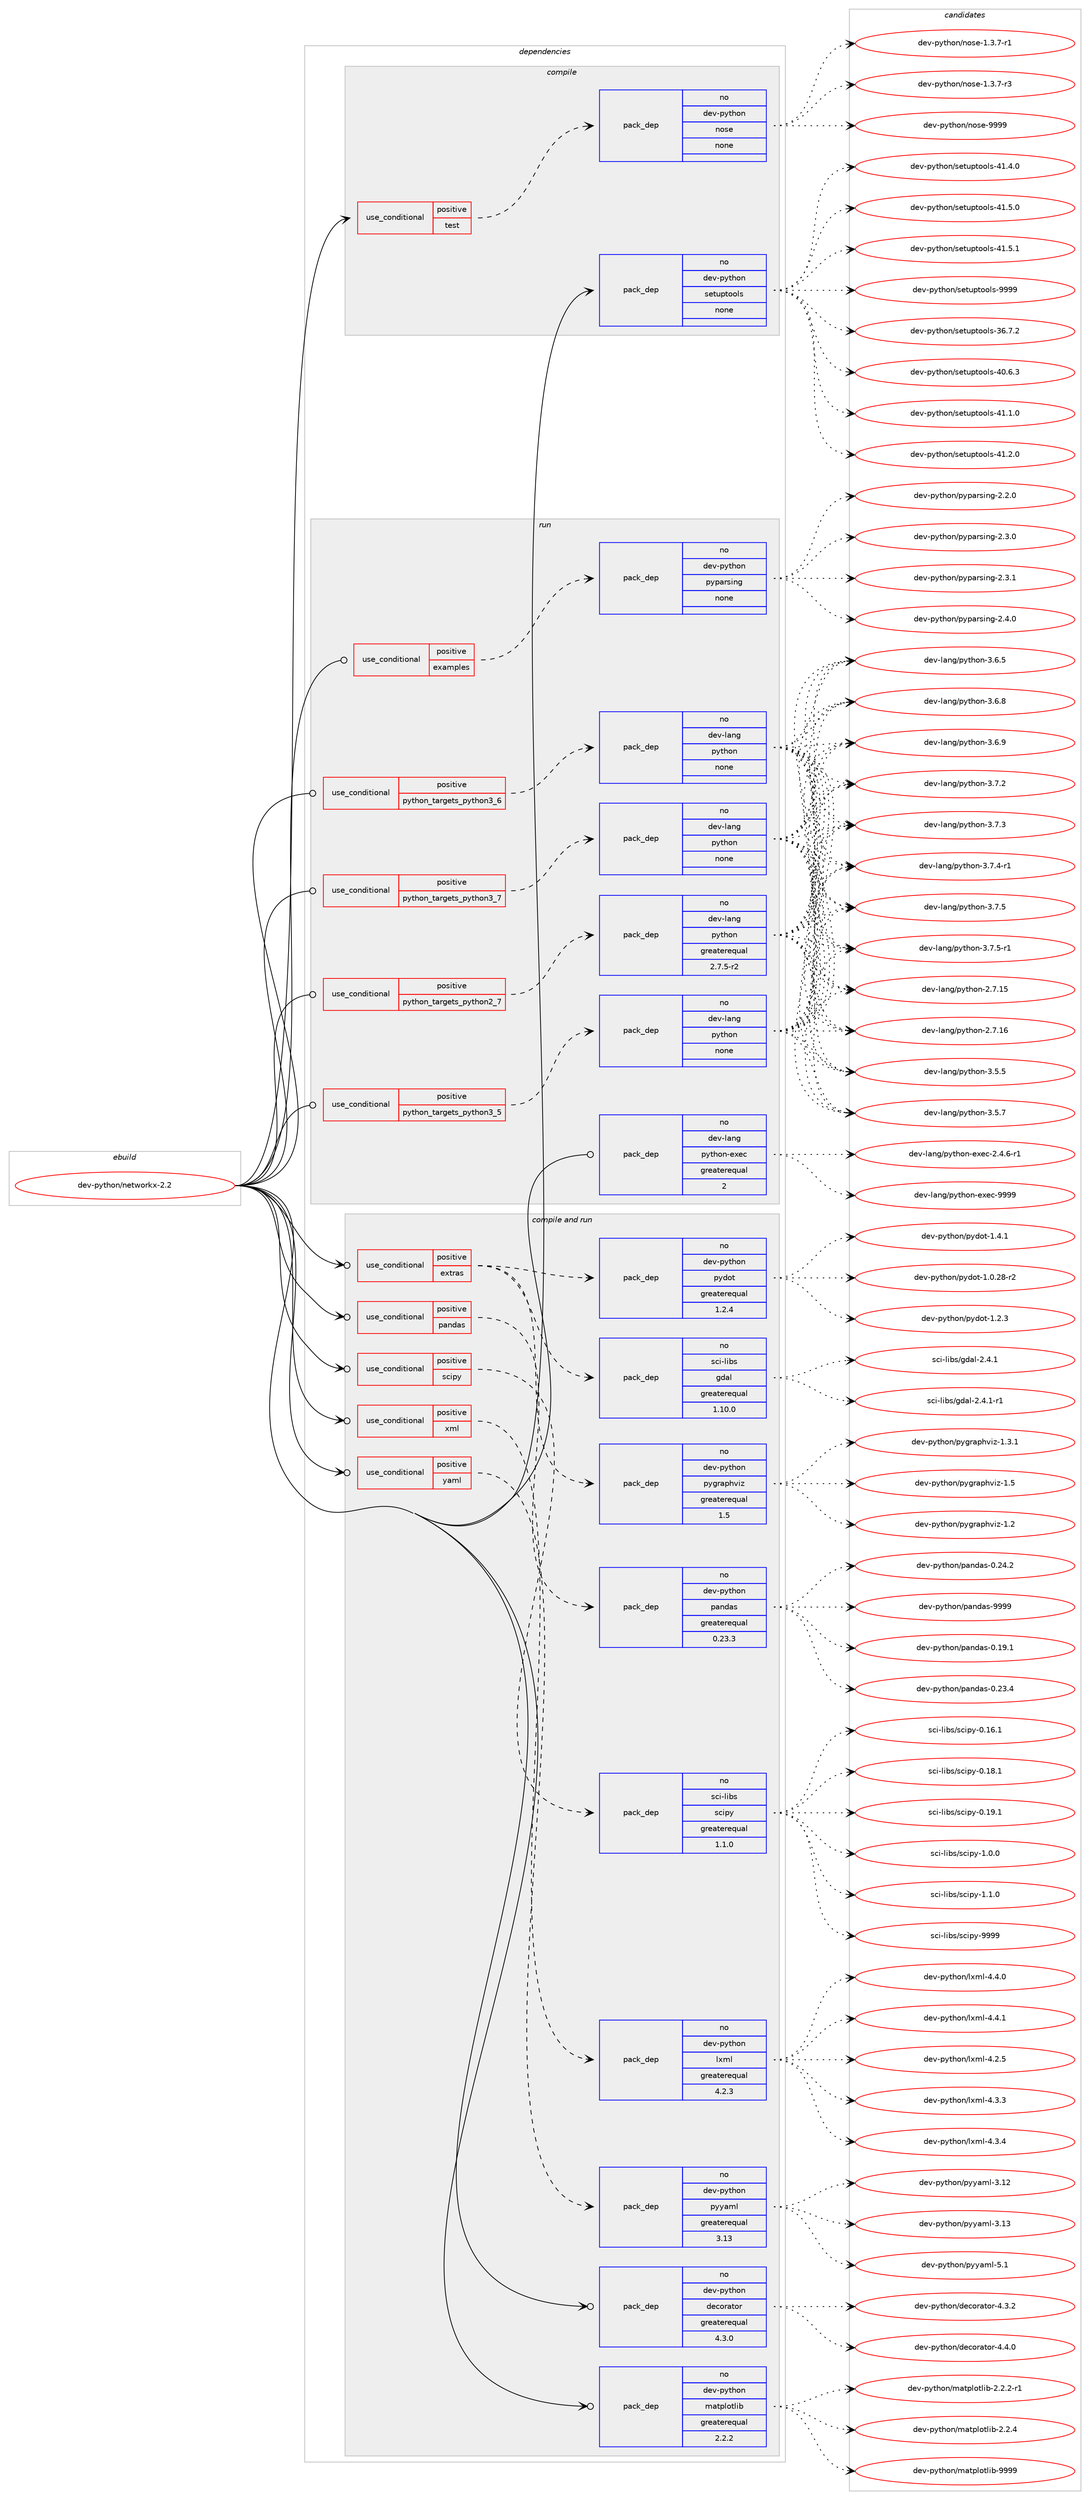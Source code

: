 digraph prolog {

# *************
# Graph options
# *************

newrank=true;
concentrate=true;
compound=true;
graph [rankdir=LR,fontname=Helvetica,fontsize=10,ranksep=1.5];#, ranksep=2.5, nodesep=0.2];
edge  [arrowhead=vee];
node  [fontname=Helvetica,fontsize=10];

# **********
# The ebuild
# **********

subgraph cluster_leftcol {
color=gray;
rank=same;
label=<<i>ebuild</i>>;
id [label="dev-python/networkx-2.2", color=red, width=4, href="../dev-python/networkx-2.2.svg"];
}

# ****************
# The dependencies
# ****************

subgraph cluster_midcol {
color=gray;
label=<<i>dependencies</i>>;
subgraph cluster_compile {
fillcolor="#eeeeee";
style=filled;
label=<<i>compile</i>>;
subgraph cond143109 {
dependency616480 [label=<<TABLE BORDER="0" CELLBORDER="1" CELLSPACING="0" CELLPADDING="4"><TR><TD ROWSPAN="3" CELLPADDING="10">use_conditional</TD></TR><TR><TD>positive</TD></TR><TR><TD>test</TD></TR></TABLE>>, shape=none, color=red];
subgraph pack461566 {
dependency616481 [label=<<TABLE BORDER="0" CELLBORDER="1" CELLSPACING="0" CELLPADDING="4" WIDTH="220"><TR><TD ROWSPAN="6" CELLPADDING="30">pack_dep</TD></TR><TR><TD WIDTH="110">no</TD></TR><TR><TD>dev-python</TD></TR><TR><TD>nose</TD></TR><TR><TD>none</TD></TR><TR><TD></TD></TR></TABLE>>, shape=none, color=blue];
}
dependency616480:e -> dependency616481:w [weight=20,style="dashed",arrowhead="vee"];
}
id:e -> dependency616480:w [weight=20,style="solid",arrowhead="vee"];
subgraph pack461567 {
dependency616482 [label=<<TABLE BORDER="0" CELLBORDER="1" CELLSPACING="0" CELLPADDING="4" WIDTH="220"><TR><TD ROWSPAN="6" CELLPADDING="30">pack_dep</TD></TR><TR><TD WIDTH="110">no</TD></TR><TR><TD>dev-python</TD></TR><TR><TD>setuptools</TD></TR><TR><TD>none</TD></TR><TR><TD></TD></TR></TABLE>>, shape=none, color=blue];
}
id:e -> dependency616482:w [weight=20,style="solid",arrowhead="vee"];
}
subgraph cluster_compileandrun {
fillcolor="#eeeeee";
style=filled;
label=<<i>compile and run</i>>;
subgraph cond143110 {
dependency616483 [label=<<TABLE BORDER="0" CELLBORDER="1" CELLSPACING="0" CELLPADDING="4"><TR><TD ROWSPAN="3" CELLPADDING="10">use_conditional</TD></TR><TR><TD>positive</TD></TR><TR><TD>extras</TD></TR></TABLE>>, shape=none, color=red];
subgraph pack461568 {
dependency616484 [label=<<TABLE BORDER="0" CELLBORDER="1" CELLSPACING="0" CELLPADDING="4" WIDTH="220"><TR><TD ROWSPAN="6" CELLPADDING="30">pack_dep</TD></TR><TR><TD WIDTH="110">no</TD></TR><TR><TD>dev-python</TD></TR><TR><TD>pydot</TD></TR><TR><TD>greaterequal</TD></TR><TR><TD>1.2.4</TD></TR></TABLE>>, shape=none, color=blue];
}
dependency616483:e -> dependency616484:w [weight=20,style="dashed",arrowhead="vee"];
subgraph pack461569 {
dependency616485 [label=<<TABLE BORDER="0" CELLBORDER="1" CELLSPACING="0" CELLPADDING="4" WIDTH="220"><TR><TD ROWSPAN="6" CELLPADDING="30">pack_dep</TD></TR><TR><TD WIDTH="110">no</TD></TR><TR><TD>dev-python</TD></TR><TR><TD>pygraphviz</TD></TR><TR><TD>greaterequal</TD></TR><TR><TD>1.5</TD></TR></TABLE>>, shape=none, color=blue];
}
dependency616483:e -> dependency616485:w [weight=20,style="dashed",arrowhead="vee"];
subgraph pack461570 {
dependency616486 [label=<<TABLE BORDER="0" CELLBORDER="1" CELLSPACING="0" CELLPADDING="4" WIDTH="220"><TR><TD ROWSPAN="6" CELLPADDING="30">pack_dep</TD></TR><TR><TD WIDTH="110">no</TD></TR><TR><TD>sci-libs</TD></TR><TR><TD>gdal</TD></TR><TR><TD>greaterequal</TD></TR><TR><TD>1.10.0</TD></TR></TABLE>>, shape=none, color=blue];
}
dependency616483:e -> dependency616486:w [weight=20,style="dashed",arrowhead="vee"];
}
id:e -> dependency616483:w [weight=20,style="solid",arrowhead="odotvee"];
subgraph cond143111 {
dependency616487 [label=<<TABLE BORDER="0" CELLBORDER="1" CELLSPACING="0" CELLPADDING="4"><TR><TD ROWSPAN="3" CELLPADDING="10">use_conditional</TD></TR><TR><TD>positive</TD></TR><TR><TD>pandas</TD></TR></TABLE>>, shape=none, color=red];
subgraph pack461571 {
dependency616488 [label=<<TABLE BORDER="0" CELLBORDER="1" CELLSPACING="0" CELLPADDING="4" WIDTH="220"><TR><TD ROWSPAN="6" CELLPADDING="30">pack_dep</TD></TR><TR><TD WIDTH="110">no</TD></TR><TR><TD>dev-python</TD></TR><TR><TD>pandas</TD></TR><TR><TD>greaterequal</TD></TR><TR><TD>0.23.3</TD></TR></TABLE>>, shape=none, color=blue];
}
dependency616487:e -> dependency616488:w [weight=20,style="dashed",arrowhead="vee"];
}
id:e -> dependency616487:w [weight=20,style="solid",arrowhead="odotvee"];
subgraph cond143112 {
dependency616489 [label=<<TABLE BORDER="0" CELLBORDER="1" CELLSPACING="0" CELLPADDING="4"><TR><TD ROWSPAN="3" CELLPADDING="10">use_conditional</TD></TR><TR><TD>positive</TD></TR><TR><TD>scipy</TD></TR></TABLE>>, shape=none, color=red];
subgraph pack461572 {
dependency616490 [label=<<TABLE BORDER="0" CELLBORDER="1" CELLSPACING="0" CELLPADDING="4" WIDTH="220"><TR><TD ROWSPAN="6" CELLPADDING="30">pack_dep</TD></TR><TR><TD WIDTH="110">no</TD></TR><TR><TD>sci-libs</TD></TR><TR><TD>scipy</TD></TR><TR><TD>greaterequal</TD></TR><TR><TD>1.1.0</TD></TR></TABLE>>, shape=none, color=blue];
}
dependency616489:e -> dependency616490:w [weight=20,style="dashed",arrowhead="vee"];
}
id:e -> dependency616489:w [weight=20,style="solid",arrowhead="odotvee"];
subgraph cond143113 {
dependency616491 [label=<<TABLE BORDER="0" CELLBORDER="1" CELLSPACING="0" CELLPADDING="4"><TR><TD ROWSPAN="3" CELLPADDING="10">use_conditional</TD></TR><TR><TD>positive</TD></TR><TR><TD>xml</TD></TR></TABLE>>, shape=none, color=red];
subgraph pack461573 {
dependency616492 [label=<<TABLE BORDER="0" CELLBORDER="1" CELLSPACING="0" CELLPADDING="4" WIDTH="220"><TR><TD ROWSPAN="6" CELLPADDING="30">pack_dep</TD></TR><TR><TD WIDTH="110">no</TD></TR><TR><TD>dev-python</TD></TR><TR><TD>lxml</TD></TR><TR><TD>greaterequal</TD></TR><TR><TD>4.2.3</TD></TR></TABLE>>, shape=none, color=blue];
}
dependency616491:e -> dependency616492:w [weight=20,style="dashed",arrowhead="vee"];
}
id:e -> dependency616491:w [weight=20,style="solid",arrowhead="odotvee"];
subgraph cond143114 {
dependency616493 [label=<<TABLE BORDER="0" CELLBORDER="1" CELLSPACING="0" CELLPADDING="4"><TR><TD ROWSPAN="3" CELLPADDING="10">use_conditional</TD></TR><TR><TD>positive</TD></TR><TR><TD>yaml</TD></TR></TABLE>>, shape=none, color=red];
subgraph pack461574 {
dependency616494 [label=<<TABLE BORDER="0" CELLBORDER="1" CELLSPACING="0" CELLPADDING="4" WIDTH="220"><TR><TD ROWSPAN="6" CELLPADDING="30">pack_dep</TD></TR><TR><TD WIDTH="110">no</TD></TR><TR><TD>dev-python</TD></TR><TR><TD>pyyaml</TD></TR><TR><TD>greaterequal</TD></TR><TR><TD>3.13</TD></TR></TABLE>>, shape=none, color=blue];
}
dependency616493:e -> dependency616494:w [weight=20,style="dashed",arrowhead="vee"];
}
id:e -> dependency616493:w [weight=20,style="solid",arrowhead="odotvee"];
subgraph pack461575 {
dependency616495 [label=<<TABLE BORDER="0" CELLBORDER="1" CELLSPACING="0" CELLPADDING="4" WIDTH="220"><TR><TD ROWSPAN="6" CELLPADDING="30">pack_dep</TD></TR><TR><TD WIDTH="110">no</TD></TR><TR><TD>dev-python</TD></TR><TR><TD>decorator</TD></TR><TR><TD>greaterequal</TD></TR><TR><TD>4.3.0</TD></TR></TABLE>>, shape=none, color=blue];
}
id:e -> dependency616495:w [weight=20,style="solid",arrowhead="odotvee"];
subgraph pack461576 {
dependency616496 [label=<<TABLE BORDER="0" CELLBORDER="1" CELLSPACING="0" CELLPADDING="4" WIDTH="220"><TR><TD ROWSPAN="6" CELLPADDING="30">pack_dep</TD></TR><TR><TD WIDTH="110">no</TD></TR><TR><TD>dev-python</TD></TR><TR><TD>matplotlib</TD></TR><TR><TD>greaterequal</TD></TR><TR><TD>2.2.2</TD></TR></TABLE>>, shape=none, color=blue];
}
id:e -> dependency616496:w [weight=20,style="solid",arrowhead="odotvee"];
}
subgraph cluster_run {
fillcolor="#eeeeee";
style=filled;
label=<<i>run</i>>;
subgraph cond143115 {
dependency616497 [label=<<TABLE BORDER="0" CELLBORDER="1" CELLSPACING="0" CELLPADDING="4"><TR><TD ROWSPAN="3" CELLPADDING="10">use_conditional</TD></TR><TR><TD>positive</TD></TR><TR><TD>examples</TD></TR></TABLE>>, shape=none, color=red];
subgraph pack461577 {
dependency616498 [label=<<TABLE BORDER="0" CELLBORDER="1" CELLSPACING="0" CELLPADDING="4" WIDTH="220"><TR><TD ROWSPAN="6" CELLPADDING="30">pack_dep</TD></TR><TR><TD WIDTH="110">no</TD></TR><TR><TD>dev-python</TD></TR><TR><TD>pyparsing</TD></TR><TR><TD>none</TD></TR><TR><TD></TD></TR></TABLE>>, shape=none, color=blue];
}
dependency616497:e -> dependency616498:w [weight=20,style="dashed",arrowhead="vee"];
}
id:e -> dependency616497:w [weight=20,style="solid",arrowhead="odot"];
subgraph cond143116 {
dependency616499 [label=<<TABLE BORDER="0" CELLBORDER="1" CELLSPACING="0" CELLPADDING="4"><TR><TD ROWSPAN="3" CELLPADDING="10">use_conditional</TD></TR><TR><TD>positive</TD></TR><TR><TD>python_targets_python2_7</TD></TR></TABLE>>, shape=none, color=red];
subgraph pack461578 {
dependency616500 [label=<<TABLE BORDER="0" CELLBORDER="1" CELLSPACING="0" CELLPADDING="4" WIDTH="220"><TR><TD ROWSPAN="6" CELLPADDING="30">pack_dep</TD></TR><TR><TD WIDTH="110">no</TD></TR><TR><TD>dev-lang</TD></TR><TR><TD>python</TD></TR><TR><TD>greaterequal</TD></TR><TR><TD>2.7.5-r2</TD></TR></TABLE>>, shape=none, color=blue];
}
dependency616499:e -> dependency616500:w [weight=20,style="dashed",arrowhead="vee"];
}
id:e -> dependency616499:w [weight=20,style="solid",arrowhead="odot"];
subgraph cond143117 {
dependency616501 [label=<<TABLE BORDER="0" CELLBORDER="1" CELLSPACING="0" CELLPADDING="4"><TR><TD ROWSPAN="3" CELLPADDING="10">use_conditional</TD></TR><TR><TD>positive</TD></TR><TR><TD>python_targets_python3_5</TD></TR></TABLE>>, shape=none, color=red];
subgraph pack461579 {
dependency616502 [label=<<TABLE BORDER="0" CELLBORDER="1" CELLSPACING="0" CELLPADDING="4" WIDTH="220"><TR><TD ROWSPAN="6" CELLPADDING="30">pack_dep</TD></TR><TR><TD WIDTH="110">no</TD></TR><TR><TD>dev-lang</TD></TR><TR><TD>python</TD></TR><TR><TD>none</TD></TR><TR><TD></TD></TR></TABLE>>, shape=none, color=blue];
}
dependency616501:e -> dependency616502:w [weight=20,style="dashed",arrowhead="vee"];
}
id:e -> dependency616501:w [weight=20,style="solid",arrowhead="odot"];
subgraph cond143118 {
dependency616503 [label=<<TABLE BORDER="0" CELLBORDER="1" CELLSPACING="0" CELLPADDING="4"><TR><TD ROWSPAN="3" CELLPADDING="10">use_conditional</TD></TR><TR><TD>positive</TD></TR><TR><TD>python_targets_python3_6</TD></TR></TABLE>>, shape=none, color=red];
subgraph pack461580 {
dependency616504 [label=<<TABLE BORDER="0" CELLBORDER="1" CELLSPACING="0" CELLPADDING="4" WIDTH="220"><TR><TD ROWSPAN="6" CELLPADDING="30">pack_dep</TD></TR><TR><TD WIDTH="110">no</TD></TR><TR><TD>dev-lang</TD></TR><TR><TD>python</TD></TR><TR><TD>none</TD></TR><TR><TD></TD></TR></TABLE>>, shape=none, color=blue];
}
dependency616503:e -> dependency616504:w [weight=20,style="dashed",arrowhead="vee"];
}
id:e -> dependency616503:w [weight=20,style="solid",arrowhead="odot"];
subgraph cond143119 {
dependency616505 [label=<<TABLE BORDER="0" CELLBORDER="1" CELLSPACING="0" CELLPADDING="4"><TR><TD ROWSPAN="3" CELLPADDING="10">use_conditional</TD></TR><TR><TD>positive</TD></TR><TR><TD>python_targets_python3_7</TD></TR></TABLE>>, shape=none, color=red];
subgraph pack461581 {
dependency616506 [label=<<TABLE BORDER="0" CELLBORDER="1" CELLSPACING="0" CELLPADDING="4" WIDTH="220"><TR><TD ROWSPAN="6" CELLPADDING="30">pack_dep</TD></TR><TR><TD WIDTH="110">no</TD></TR><TR><TD>dev-lang</TD></TR><TR><TD>python</TD></TR><TR><TD>none</TD></TR><TR><TD></TD></TR></TABLE>>, shape=none, color=blue];
}
dependency616505:e -> dependency616506:w [weight=20,style="dashed",arrowhead="vee"];
}
id:e -> dependency616505:w [weight=20,style="solid",arrowhead="odot"];
subgraph pack461582 {
dependency616507 [label=<<TABLE BORDER="0" CELLBORDER="1" CELLSPACING="0" CELLPADDING="4" WIDTH="220"><TR><TD ROWSPAN="6" CELLPADDING="30">pack_dep</TD></TR><TR><TD WIDTH="110">no</TD></TR><TR><TD>dev-lang</TD></TR><TR><TD>python-exec</TD></TR><TR><TD>greaterequal</TD></TR><TR><TD>2</TD></TR></TABLE>>, shape=none, color=blue];
}
id:e -> dependency616507:w [weight=20,style="solid",arrowhead="odot"];
}
}

# **************
# The candidates
# **************

subgraph cluster_choices {
rank=same;
color=gray;
label=<<i>candidates</i>>;

subgraph choice461566 {
color=black;
nodesep=1;
choice10010111845112121116104111110471101111151014549465146554511449 [label="dev-python/nose-1.3.7-r1", color=red, width=4,href="../dev-python/nose-1.3.7-r1.svg"];
choice10010111845112121116104111110471101111151014549465146554511451 [label="dev-python/nose-1.3.7-r3", color=red, width=4,href="../dev-python/nose-1.3.7-r3.svg"];
choice10010111845112121116104111110471101111151014557575757 [label="dev-python/nose-9999", color=red, width=4,href="../dev-python/nose-9999.svg"];
dependency616481:e -> choice10010111845112121116104111110471101111151014549465146554511449:w [style=dotted,weight="100"];
dependency616481:e -> choice10010111845112121116104111110471101111151014549465146554511451:w [style=dotted,weight="100"];
dependency616481:e -> choice10010111845112121116104111110471101111151014557575757:w [style=dotted,weight="100"];
}
subgraph choice461567 {
color=black;
nodesep=1;
choice100101118451121211161041111104711510111611711211611111110811545515446554650 [label="dev-python/setuptools-36.7.2", color=red, width=4,href="../dev-python/setuptools-36.7.2.svg"];
choice100101118451121211161041111104711510111611711211611111110811545524846544651 [label="dev-python/setuptools-40.6.3", color=red, width=4,href="../dev-python/setuptools-40.6.3.svg"];
choice100101118451121211161041111104711510111611711211611111110811545524946494648 [label="dev-python/setuptools-41.1.0", color=red, width=4,href="../dev-python/setuptools-41.1.0.svg"];
choice100101118451121211161041111104711510111611711211611111110811545524946504648 [label="dev-python/setuptools-41.2.0", color=red, width=4,href="../dev-python/setuptools-41.2.0.svg"];
choice100101118451121211161041111104711510111611711211611111110811545524946524648 [label="dev-python/setuptools-41.4.0", color=red, width=4,href="../dev-python/setuptools-41.4.0.svg"];
choice100101118451121211161041111104711510111611711211611111110811545524946534648 [label="dev-python/setuptools-41.5.0", color=red, width=4,href="../dev-python/setuptools-41.5.0.svg"];
choice100101118451121211161041111104711510111611711211611111110811545524946534649 [label="dev-python/setuptools-41.5.1", color=red, width=4,href="../dev-python/setuptools-41.5.1.svg"];
choice10010111845112121116104111110471151011161171121161111111081154557575757 [label="dev-python/setuptools-9999", color=red, width=4,href="../dev-python/setuptools-9999.svg"];
dependency616482:e -> choice100101118451121211161041111104711510111611711211611111110811545515446554650:w [style=dotted,weight="100"];
dependency616482:e -> choice100101118451121211161041111104711510111611711211611111110811545524846544651:w [style=dotted,weight="100"];
dependency616482:e -> choice100101118451121211161041111104711510111611711211611111110811545524946494648:w [style=dotted,weight="100"];
dependency616482:e -> choice100101118451121211161041111104711510111611711211611111110811545524946504648:w [style=dotted,weight="100"];
dependency616482:e -> choice100101118451121211161041111104711510111611711211611111110811545524946524648:w [style=dotted,weight="100"];
dependency616482:e -> choice100101118451121211161041111104711510111611711211611111110811545524946534648:w [style=dotted,weight="100"];
dependency616482:e -> choice100101118451121211161041111104711510111611711211611111110811545524946534649:w [style=dotted,weight="100"];
dependency616482:e -> choice10010111845112121116104111110471151011161171121161111111081154557575757:w [style=dotted,weight="100"];
}
subgraph choice461568 {
color=black;
nodesep=1;
choice1001011184511212111610411111047112121100111116454946484650564511450 [label="dev-python/pydot-1.0.28-r2", color=red, width=4,href="../dev-python/pydot-1.0.28-r2.svg"];
choice1001011184511212111610411111047112121100111116454946504651 [label="dev-python/pydot-1.2.3", color=red, width=4,href="../dev-python/pydot-1.2.3.svg"];
choice1001011184511212111610411111047112121100111116454946524649 [label="dev-python/pydot-1.4.1", color=red, width=4,href="../dev-python/pydot-1.4.1.svg"];
dependency616484:e -> choice1001011184511212111610411111047112121100111116454946484650564511450:w [style=dotted,weight="100"];
dependency616484:e -> choice1001011184511212111610411111047112121100111116454946504651:w [style=dotted,weight="100"];
dependency616484:e -> choice1001011184511212111610411111047112121100111116454946524649:w [style=dotted,weight="100"];
}
subgraph choice461569 {
color=black;
nodesep=1;
choice10010111845112121116104111110471121211031149711210411810512245494650 [label="dev-python/pygraphviz-1.2", color=red, width=4,href="../dev-python/pygraphviz-1.2.svg"];
choice100101118451121211161041111104711212110311497112104118105122454946514649 [label="dev-python/pygraphviz-1.3.1", color=red, width=4,href="../dev-python/pygraphviz-1.3.1.svg"];
choice10010111845112121116104111110471121211031149711210411810512245494653 [label="dev-python/pygraphviz-1.5", color=red, width=4,href="../dev-python/pygraphviz-1.5.svg"];
dependency616485:e -> choice10010111845112121116104111110471121211031149711210411810512245494650:w [style=dotted,weight="100"];
dependency616485:e -> choice100101118451121211161041111104711212110311497112104118105122454946514649:w [style=dotted,weight="100"];
dependency616485:e -> choice10010111845112121116104111110471121211031149711210411810512245494653:w [style=dotted,weight="100"];
}
subgraph choice461570 {
color=black;
nodesep=1;
choice1159910545108105981154710310097108455046524649 [label="sci-libs/gdal-2.4.1", color=red, width=4,href="../sci-libs/gdal-2.4.1.svg"];
choice11599105451081059811547103100971084550465246494511449 [label="sci-libs/gdal-2.4.1-r1", color=red, width=4,href="../sci-libs/gdal-2.4.1-r1.svg"];
dependency616486:e -> choice1159910545108105981154710310097108455046524649:w [style=dotted,weight="100"];
dependency616486:e -> choice11599105451081059811547103100971084550465246494511449:w [style=dotted,weight="100"];
}
subgraph choice461571 {
color=black;
nodesep=1;
choice1001011184511212111610411111047112971101009711545484649574649 [label="dev-python/pandas-0.19.1", color=red, width=4,href="../dev-python/pandas-0.19.1.svg"];
choice1001011184511212111610411111047112971101009711545484650514652 [label="dev-python/pandas-0.23.4", color=red, width=4,href="../dev-python/pandas-0.23.4.svg"];
choice1001011184511212111610411111047112971101009711545484650524650 [label="dev-python/pandas-0.24.2", color=red, width=4,href="../dev-python/pandas-0.24.2.svg"];
choice100101118451121211161041111104711297110100971154557575757 [label="dev-python/pandas-9999", color=red, width=4,href="../dev-python/pandas-9999.svg"];
dependency616488:e -> choice1001011184511212111610411111047112971101009711545484649574649:w [style=dotted,weight="100"];
dependency616488:e -> choice1001011184511212111610411111047112971101009711545484650514652:w [style=dotted,weight="100"];
dependency616488:e -> choice1001011184511212111610411111047112971101009711545484650524650:w [style=dotted,weight="100"];
dependency616488:e -> choice100101118451121211161041111104711297110100971154557575757:w [style=dotted,weight="100"];
}
subgraph choice461572 {
color=black;
nodesep=1;
choice115991054510810598115471159910511212145484649544649 [label="sci-libs/scipy-0.16.1", color=red, width=4,href="../sci-libs/scipy-0.16.1.svg"];
choice115991054510810598115471159910511212145484649564649 [label="sci-libs/scipy-0.18.1", color=red, width=4,href="../sci-libs/scipy-0.18.1.svg"];
choice115991054510810598115471159910511212145484649574649 [label="sci-libs/scipy-0.19.1", color=red, width=4,href="../sci-libs/scipy-0.19.1.svg"];
choice1159910545108105981154711599105112121454946484648 [label="sci-libs/scipy-1.0.0", color=red, width=4,href="../sci-libs/scipy-1.0.0.svg"];
choice1159910545108105981154711599105112121454946494648 [label="sci-libs/scipy-1.1.0", color=red, width=4,href="../sci-libs/scipy-1.1.0.svg"];
choice11599105451081059811547115991051121214557575757 [label="sci-libs/scipy-9999", color=red, width=4,href="../sci-libs/scipy-9999.svg"];
dependency616490:e -> choice115991054510810598115471159910511212145484649544649:w [style=dotted,weight="100"];
dependency616490:e -> choice115991054510810598115471159910511212145484649564649:w [style=dotted,weight="100"];
dependency616490:e -> choice115991054510810598115471159910511212145484649574649:w [style=dotted,weight="100"];
dependency616490:e -> choice1159910545108105981154711599105112121454946484648:w [style=dotted,weight="100"];
dependency616490:e -> choice1159910545108105981154711599105112121454946494648:w [style=dotted,weight="100"];
dependency616490:e -> choice11599105451081059811547115991051121214557575757:w [style=dotted,weight="100"];
}
subgraph choice461573 {
color=black;
nodesep=1;
choice1001011184511212111610411111047108120109108455246504653 [label="dev-python/lxml-4.2.5", color=red, width=4,href="../dev-python/lxml-4.2.5.svg"];
choice1001011184511212111610411111047108120109108455246514651 [label="dev-python/lxml-4.3.3", color=red, width=4,href="../dev-python/lxml-4.3.3.svg"];
choice1001011184511212111610411111047108120109108455246514652 [label="dev-python/lxml-4.3.4", color=red, width=4,href="../dev-python/lxml-4.3.4.svg"];
choice1001011184511212111610411111047108120109108455246524648 [label="dev-python/lxml-4.4.0", color=red, width=4,href="../dev-python/lxml-4.4.0.svg"];
choice1001011184511212111610411111047108120109108455246524649 [label="dev-python/lxml-4.4.1", color=red, width=4,href="../dev-python/lxml-4.4.1.svg"];
dependency616492:e -> choice1001011184511212111610411111047108120109108455246504653:w [style=dotted,weight="100"];
dependency616492:e -> choice1001011184511212111610411111047108120109108455246514651:w [style=dotted,weight="100"];
dependency616492:e -> choice1001011184511212111610411111047108120109108455246514652:w [style=dotted,weight="100"];
dependency616492:e -> choice1001011184511212111610411111047108120109108455246524648:w [style=dotted,weight="100"];
dependency616492:e -> choice1001011184511212111610411111047108120109108455246524649:w [style=dotted,weight="100"];
}
subgraph choice461574 {
color=black;
nodesep=1;
choice1001011184511212111610411111047112121121971091084551464950 [label="dev-python/pyyaml-3.12", color=red, width=4,href="../dev-python/pyyaml-3.12.svg"];
choice1001011184511212111610411111047112121121971091084551464951 [label="dev-python/pyyaml-3.13", color=red, width=4,href="../dev-python/pyyaml-3.13.svg"];
choice10010111845112121116104111110471121211219710910845534649 [label="dev-python/pyyaml-5.1", color=red, width=4,href="../dev-python/pyyaml-5.1.svg"];
dependency616494:e -> choice1001011184511212111610411111047112121121971091084551464950:w [style=dotted,weight="100"];
dependency616494:e -> choice1001011184511212111610411111047112121121971091084551464951:w [style=dotted,weight="100"];
dependency616494:e -> choice10010111845112121116104111110471121211219710910845534649:w [style=dotted,weight="100"];
}
subgraph choice461575 {
color=black;
nodesep=1;
choice10010111845112121116104111110471001019911111497116111114455246514650 [label="dev-python/decorator-4.3.2", color=red, width=4,href="../dev-python/decorator-4.3.2.svg"];
choice10010111845112121116104111110471001019911111497116111114455246524648 [label="dev-python/decorator-4.4.0", color=red, width=4,href="../dev-python/decorator-4.4.0.svg"];
dependency616495:e -> choice10010111845112121116104111110471001019911111497116111114455246514650:w [style=dotted,weight="100"];
dependency616495:e -> choice10010111845112121116104111110471001019911111497116111114455246524648:w [style=dotted,weight="100"];
}
subgraph choice461576 {
color=black;
nodesep=1;
choice100101118451121211161041111104710997116112108111116108105984550465046504511449 [label="dev-python/matplotlib-2.2.2-r1", color=red, width=4,href="../dev-python/matplotlib-2.2.2-r1.svg"];
choice10010111845112121116104111110471099711611210811111610810598455046504652 [label="dev-python/matplotlib-2.2.4", color=red, width=4,href="../dev-python/matplotlib-2.2.4.svg"];
choice100101118451121211161041111104710997116112108111116108105984557575757 [label="dev-python/matplotlib-9999", color=red, width=4,href="../dev-python/matplotlib-9999.svg"];
dependency616496:e -> choice100101118451121211161041111104710997116112108111116108105984550465046504511449:w [style=dotted,weight="100"];
dependency616496:e -> choice10010111845112121116104111110471099711611210811111610810598455046504652:w [style=dotted,weight="100"];
dependency616496:e -> choice100101118451121211161041111104710997116112108111116108105984557575757:w [style=dotted,weight="100"];
}
subgraph choice461577 {
color=black;
nodesep=1;
choice100101118451121211161041111104711212111297114115105110103455046504648 [label="dev-python/pyparsing-2.2.0", color=red, width=4,href="../dev-python/pyparsing-2.2.0.svg"];
choice100101118451121211161041111104711212111297114115105110103455046514648 [label="dev-python/pyparsing-2.3.0", color=red, width=4,href="../dev-python/pyparsing-2.3.0.svg"];
choice100101118451121211161041111104711212111297114115105110103455046514649 [label="dev-python/pyparsing-2.3.1", color=red, width=4,href="../dev-python/pyparsing-2.3.1.svg"];
choice100101118451121211161041111104711212111297114115105110103455046524648 [label="dev-python/pyparsing-2.4.0", color=red, width=4,href="../dev-python/pyparsing-2.4.0.svg"];
dependency616498:e -> choice100101118451121211161041111104711212111297114115105110103455046504648:w [style=dotted,weight="100"];
dependency616498:e -> choice100101118451121211161041111104711212111297114115105110103455046514648:w [style=dotted,weight="100"];
dependency616498:e -> choice100101118451121211161041111104711212111297114115105110103455046514649:w [style=dotted,weight="100"];
dependency616498:e -> choice100101118451121211161041111104711212111297114115105110103455046524648:w [style=dotted,weight="100"];
}
subgraph choice461578 {
color=black;
nodesep=1;
choice10010111845108971101034711212111610411111045504655464953 [label="dev-lang/python-2.7.15", color=red, width=4,href="../dev-lang/python-2.7.15.svg"];
choice10010111845108971101034711212111610411111045504655464954 [label="dev-lang/python-2.7.16", color=red, width=4,href="../dev-lang/python-2.7.16.svg"];
choice100101118451089711010347112121116104111110455146534653 [label="dev-lang/python-3.5.5", color=red, width=4,href="../dev-lang/python-3.5.5.svg"];
choice100101118451089711010347112121116104111110455146534655 [label="dev-lang/python-3.5.7", color=red, width=4,href="../dev-lang/python-3.5.7.svg"];
choice100101118451089711010347112121116104111110455146544653 [label="dev-lang/python-3.6.5", color=red, width=4,href="../dev-lang/python-3.6.5.svg"];
choice100101118451089711010347112121116104111110455146544656 [label="dev-lang/python-3.6.8", color=red, width=4,href="../dev-lang/python-3.6.8.svg"];
choice100101118451089711010347112121116104111110455146544657 [label="dev-lang/python-3.6.9", color=red, width=4,href="../dev-lang/python-3.6.9.svg"];
choice100101118451089711010347112121116104111110455146554650 [label="dev-lang/python-3.7.2", color=red, width=4,href="../dev-lang/python-3.7.2.svg"];
choice100101118451089711010347112121116104111110455146554651 [label="dev-lang/python-3.7.3", color=red, width=4,href="../dev-lang/python-3.7.3.svg"];
choice1001011184510897110103471121211161041111104551465546524511449 [label="dev-lang/python-3.7.4-r1", color=red, width=4,href="../dev-lang/python-3.7.4-r1.svg"];
choice100101118451089711010347112121116104111110455146554653 [label="dev-lang/python-3.7.5", color=red, width=4,href="../dev-lang/python-3.7.5.svg"];
choice1001011184510897110103471121211161041111104551465546534511449 [label="dev-lang/python-3.7.5-r1", color=red, width=4,href="../dev-lang/python-3.7.5-r1.svg"];
dependency616500:e -> choice10010111845108971101034711212111610411111045504655464953:w [style=dotted,weight="100"];
dependency616500:e -> choice10010111845108971101034711212111610411111045504655464954:w [style=dotted,weight="100"];
dependency616500:e -> choice100101118451089711010347112121116104111110455146534653:w [style=dotted,weight="100"];
dependency616500:e -> choice100101118451089711010347112121116104111110455146534655:w [style=dotted,weight="100"];
dependency616500:e -> choice100101118451089711010347112121116104111110455146544653:w [style=dotted,weight="100"];
dependency616500:e -> choice100101118451089711010347112121116104111110455146544656:w [style=dotted,weight="100"];
dependency616500:e -> choice100101118451089711010347112121116104111110455146544657:w [style=dotted,weight="100"];
dependency616500:e -> choice100101118451089711010347112121116104111110455146554650:w [style=dotted,weight="100"];
dependency616500:e -> choice100101118451089711010347112121116104111110455146554651:w [style=dotted,weight="100"];
dependency616500:e -> choice1001011184510897110103471121211161041111104551465546524511449:w [style=dotted,weight="100"];
dependency616500:e -> choice100101118451089711010347112121116104111110455146554653:w [style=dotted,weight="100"];
dependency616500:e -> choice1001011184510897110103471121211161041111104551465546534511449:w [style=dotted,weight="100"];
}
subgraph choice461579 {
color=black;
nodesep=1;
choice10010111845108971101034711212111610411111045504655464953 [label="dev-lang/python-2.7.15", color=red, width=4,href="../dev-lang/python-2.7.15.svg"];
choice10010111845108971101034711212111610411111045504655464954 [label="dev-lang/python-2.7.16", color=red, width=4,href="../dev-lang/python-2.7.16.svg"];
choice100101118451089711010347112121116104111110455146534653 [label="dev-lang/python-3.5.5", color=red, width=4,href="../dev-lang/python-3.5.5.svg"];
choice100101118451089711010347112121116104111110455146534655 [label="dev-lang/python-3.5.7", color=red, width=4,href="../dev-lang/python-3.5.7.svg"];
choice100101118451089711010347112121116104111110455146544653 [label="dev-lang/python-3.6.5", color=red, width=4,href="../dev-lang/python-3.6.5.svg"];
choice100101118451089711010347112121116104111110455146544656 [label="dev-lang/python-3.6.8", color=red, width=4,href="../dev-lang/python-3.6.8.svg"];
choice100101118451089711010347112121116104111110455146544657 [label="dev-lang/python-3.6.9", color=red, width=4,href="../dev-lang/python-3.6.9.svg"];
choice100101118451089711010347112121116104111110455146554650 [label="dev-lang/python-3.7.2", color=red, width=4,href="../dev-lang/python-3.7.2.svg"];
choice100101118451089711010347112121116104111110455146554651 [label="dev-lang/python-3.7.3", color=red, width=4,href="../dev-lang/python-3.7.3.svg"];
choice1001011184510897110103471121211161041111104551465546524511449 [label="dev-lang/python-3.7.4-r1", color=red, width=4,href="../dev-lang/python-3.7.4-r1.svg"];
choice100101118451089711010347112121116104111110455146554653 [label="dev-lang/python-3.7.5", color=red, width=4,href="../dev-lang/python-3.7.5.svg"];
choice1001011184510897110103471121211161041111104551465546534511449 [label="dev-lang/python-3.7.5-r1", color=red, width=4,href="../dev-lang/python-3.7.5-r1.svg"];
dependency616502:e -> choice10010111845108971101034711212111610411111045504655464953:w [style=dotted,weight="100"];
dependency616502:e -> choice10010111845108971101034711212111610411111045504655464954:w [style=dotted,weight="100"];
dependency616502:e -> choice100101118451089711010347112121116104111110455146534653:w [style=dotted,weight="100"];
dependency616502:e -> choice100101118451089711010347112121116104111110455146534655:w [style=dotted,weight="100"];
dependency616502:e -> choice100101118451089711010347112121116104111110455146544653:w [style=dotted,weight="100"];
dependency616502:e -> choice100101118451089711010347112121116104111110455146544656:w [style=dotted,weight="100"];
dependency616502:e -> choice100101118451089711010347112121116104111110455146544657:w [style=dotted,weight="100"];
dependency616502:e -> choice100101118451089711010347112121116104111110455146554650:w [style=dotted,weight="100"];
dependency616502:e -> choice100101118451089711010347112121116104111110455146554651:w [style=dotted,weight="100"];
dependency616502:e -> choice1001011184510897110103471121211161041111104551465546524511449:w [style=dotted,weight="100"];
dependency616502:e -> choice100101118451089711010347112121116104111110455146554653:w [style=dotted,weight="100"];
dependency616502:e -> choice1001011184510897110103471121211161041111104551465546534511449:w [style=dotted,weight="100"];
}
subgraph choice461580 {
color=black;
nodesep=1;
choice10010111845108971101034711212111610411111045504655464953 [label="dev-lang/python-2.7.15", color=red, width=4,href="../dev-lang/python-2.7.15.svg"];
choice10010111845108971101034711212111610411111045504655464954 [label="dev-lang/python-2.7.16", color=red, width=4,href="../dev-lang/python-2.7.16.svg"];
choice100101118451089711010347112121116104111110455146534653 [label="dev-lang/python-3.5.5", color=red, width=4,href="../dev-lang/python-3.5.5.svg"];
choice100101118451089711010347112121116104111110455146534655 [label="dev-lang/python-3.5.7", color=red, width=4,href="../dev-lang/python-3.5.7.svg"];
choice100101118451089711010347112121116104111110455146544653 [label="dev-lang/python-3.6.5", color=red, width=4,href="../dev-lang/python-3.6.5.svg"];
choice100101118451089711010347112121116104111110455146544656 [label="dev-lang/python-3.6.8", color=red, width=4,href="../dev-lang/python-3.6.8.svg"];
choice100101118451089711010347112121116104111110455146544657 [label="dev-lang/python-3.6.9", color=red, width=4,href="../dev-lang/python-3.6.9.svg"];
choice100101118451089711010347112121116104111110455146554650 [label="dev-lang/python-3.7.2", color=red, width=4,href="../dev-lang/python-3.7.2.svg"];
choice100101118451089711010347112121116104111110455146554651 [label="dev-lang/python-3.7.3", color=red, width=4,href="../dev-lang/python-3.7.3.svg"];
choice1001011184510897110103471121211161041111104551465546524511449 [label="dev-lang/python-3.7.4-r1", color=red, width=4,href="../dev-lang/python-3.7.4-r1.svg"];
choice100101118451089711010347112121116104111110455146554653 [label="dev-lang/python-3.7.5", color=red, width=4,href="../dev-lang/python-3.7.5.svg"];
choice1001011184510897110103471121211161041111104551465546534511449 [label="dev-lang/python-3.7.5-r1", color=red, width=4,href="../dev-lang/python-3.7.5-r1.svg"];
dependency616504:e -> choice10010111845108971101034711212111610411111045504655464953:w [style=dotted,weight="100"];
dependency616504:e -> choice10010111845108971101034711212111610411111045504655464954:w [style=dotted,weight="100"];
dependency616504:e -> choice100101118451089711010347112121116104111110455146534653:w [style=dotted,weight="100"];
dependency616504:e -> choice100101118451089711010347112121116104111110455146534655:w [style=dotted,weight="100"];
dependency616504:e -> choice100101118451089711010347112121116104111110455146544653:w [style=dotted,weight="100"];
dependency616504:e -> choice100101118451089711010347112121116104111110455146544656:w [style=dotted,weight="100"];
dependency616504:e -> choice100101118451089711010347112121116104111110455146544657:w [style=dotted,weight="100"];
dependency616504:e -> choice100101118451089711010347112121116104111110455146554650:w [style=dotted,weight="100"];
dependency616504:e -> choice100101118451089711010347112121116104111110455146554651:w [style=dotted,weight="100"];
dependency616504:e -> choice1001011184510897110103471121211161041111104551465546524511449:w [style=dotted,weight="100"];
dependency616504:e -> choice100101118451089711010347112121116104111110455146554653:w [style=dotted,weight="100"];
dependency616504:e -> choice1001011184510897110103471121211161041111104551465546534511449:w [style=dotted,weight="100"];
}
subgraph choice461581 {
color=black;
nodesep=1;
choice10010111845108971101034711212111610411111045504655464953 [label="dev-lang/python-2.7.15", color=red, width=4,href="../dev-lang/python-2.7.15.svg"];
choice10010111845108971101034711212111610411111045504655464954 [label="dev-lang/python-2.7.16", color=red, width=4,href="../dev-lang/python-2.7.16.svg"];
choice100101118451089711010347112121116104111110455146534653 [label="dev-lang/python-3.5.5", color=red, width=4,href="../dev-lang/python-3.5.5.svg"];
choice100101118451089711010347112121116104111110455146534655 [label="dev-lang/python-3.5.7", color=red, width=4,href="../dev-lang/python-3.5.7.svg"];
choice100101118451089711010347112121116104111110455146544653 [label="dev-lang/python-3.6.5", color=red, width=4,href="../dev-lang/python-3.6.5.svg"];
choice100101118451089711010347112121116104111110455146544656 [label="dev-lang/python-3.6.8", color=red, width=4,href="../dev-lang/python-3.6.8.svg"];
choice100101118451089711010347112121116104111110455146544657 [label="dev-lang/python-3.6.9", color=red, width=4,href="../dev-lang/python-3.6.9.svg"];
choice100101118451089711010347112121116104111110455146554650 [label="dev-lang/python-3.7.2", color=red, width=4,href="../dev-lang/python-3.7.2.svg"];
choice100101118451089711010347112121116104111110455146554651 [label="dev-lang/python-3.7.3", color=red, width=4,href="../dev-lang/python-3.7.3.svg"];
choice1001011184510897110103471121211161041111104551465546524511449 [label="dev-lang/python-3.7.4-r1", color=red, width=4,href="../dev-lang/python-3.7.4-r1.svg"];
choice100101118451089711010347112121116104111110455146554653 [label="dev-lang/python-3.7.5", color=red, width=4,href="../dev-lang/python-3.7.5.svg"];
choice1001011184510897110103471121211161041111104551465546534511449 [label="dev-lang/python-3.7.5-r1", color=red, width=4,href="../dev-lang/python-3.7.5-r1.svg"];
dependency616506:e -> choice10010111845108971101034711212111610411111045504655464953:w [style=dotted,weight="100"];
dependency616506:e -> choice10010111845108971101034711212111610411111045504655464954:w [style=dotted,weight="100"];
dependency616506:e -> choice100101118451089711010347112121116104111110455146534653:w [style=dotted,weight="100"];
dependency616506:e -> choice100101118451089711010347112121116104111110455146534655:w [style=dotted,weight="100"];
dependency616506:e -> choice100101118451089711010347112121116104111110455146544653:w [style=dotted,weight="100"];
dependency616506:e -> choice100101118451089711010347112121116104111110455146544656:w [style=dotted,weight="100"];
dependency616506:e -> choice100101118451089711010347112121116104111110455146544657:w [style=dotted,weight="100"];
dependency616506:e -> choice100101118451089711010347112121116104111110455146554650:w [style=dotted,weight="100"];
dependency616506:e -> choice100101118451089711010347112121116104111110455146554651:w [style=dotted,weight="100"];
dependency616506:e -> choice1001011184510897110103471121211161041111104551465546524511449:w [style=dotted,weight="100"];
dependency616506:e -> choice100101118451089711010347112121116104111110455146554653:w [style=dotted,weight="100"];
dependency616506:e -> choice1001011184510897110103471121211161041111104551465546534511449:w [style=dotted,weight="100"];
}
subgraph choice461582 {
color=black;
nodesep=1;
choice10010111845108971101034711212111610411111045101120101994550465246544511449 [label="dev-lang/python-exec-2.4.6-r1", color=red, width=4,href="../dev-lang/python-exec-2.4.6-r1.svg"];
choice10010111845108971101034711212111610411111045101120101994557575757 [label="dev-lang/python-exec-9999", color=red, width=4,href="../dev-lang/python-exec-9999.svg"];
dependency616507:e -> choice10010111845108971101034711212111610411111045101120101994550465246544511449:w [style=dotted,weight="100"];
dependency616507:e -> choice10010111845108971101034711212111610411111045101120101994557575757:w [style=dotted,weight="100"];
}
}

}
